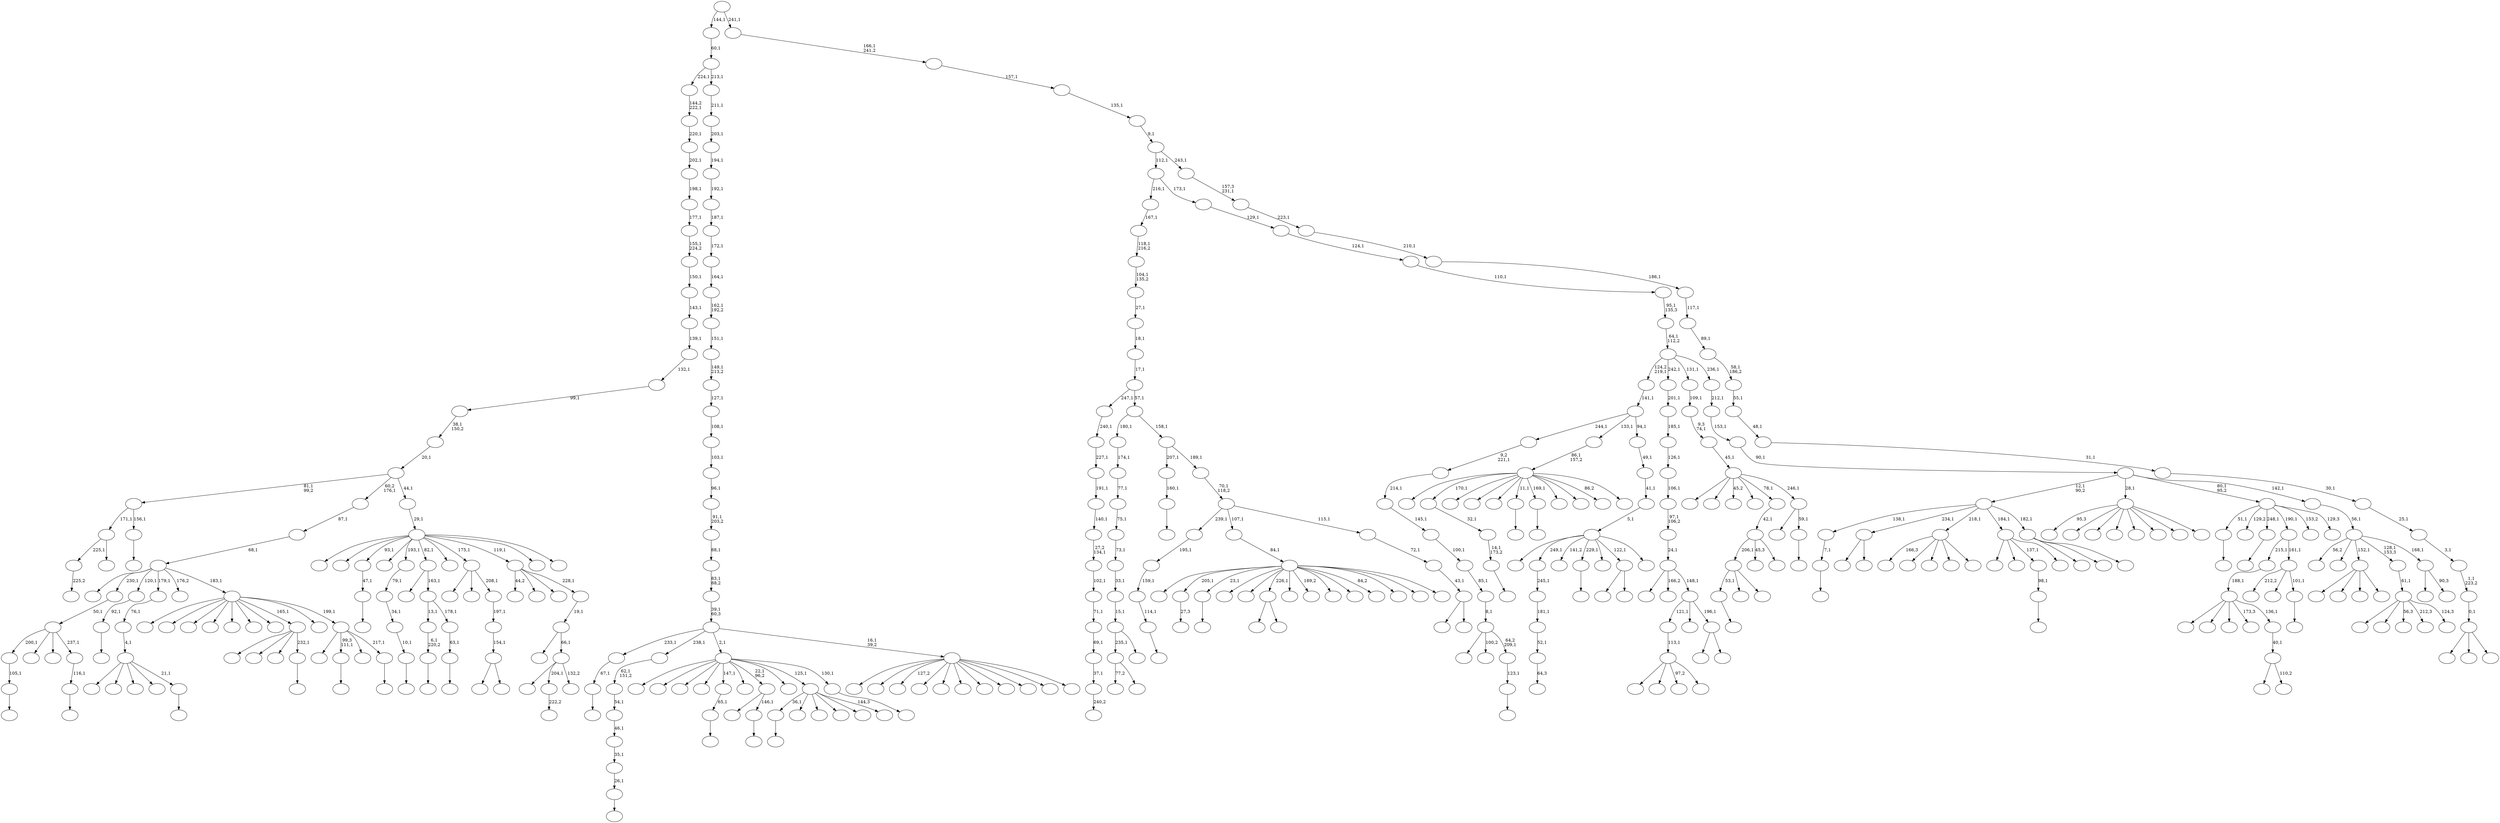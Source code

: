 digraph T {
	450 [label=""]
	449 [label=""]
	448 [label=""]
	447 [label=""]
	446 [label=""]
	445 [label=""]
	444 [label=""]
	443 [label=""]
	442 [label=""]
	441 [label=""]
	440 [label=""]
	439 [label=""]
	438 [label=""]
	437 [label=""]
	436 [label=""]
	435 [label=""]
	434 [label=""]
	433 [label=""]
	432 [label=""]
	431 [label=""]
	430 [label=""]
	429 [label=""]
	428 [label=""]
	427 [label=""]
	426 [label=""]
	425 [label=""]
	424 [label=""]
	423 [label=""]
	422 [label=""]
	421 [label=""]
	420 [label=""]
	419 [label=""]
	418 [label=""]
	417 [label=""]
	416 [label=""]
	415 [label=""]
	414 [label=""]
	413 [label=""]
	412 [label=""]
	411 [label=""]
	410 [label=""]
	409 [label=""]
	408 [label=""]
	407 [label=""]
	406 [label=""]
	405 [label=""]
	404 [label=""]
	403 [label=""]
	402 [label=""]
	401 [label=""]
	400 [label=""]
	399 [label=""]
	398 [label=""]
	397 [label=""]
	396 [label=""]
	395 [label=""]
	394 [label=""]
	393 [label=""]
	392 [label=""]
	391 [label=""]
	390 [label=""]
	389 [label=""]
	388 [label=""]
	387 [label=""]
	386 [label=""]
	385 [label=""]
	384 [label=""]
	383 [label=""]
	382 [label=""]
	381 [label=""]
	380 [label=""]
	379 [label=""]
	378 [label=""]
	377 [label=""]
	376 [label=""]
	375 [label=""]
	374 [label=""]
	373 [label=""]
	372 [label=""]
	371 [label=""]
	370 [label=""]
	369 [label=""]
	368 [label=""]
	367 [label=""]
	366 [label=""]
	365 [label=""]
	364 [label=""]
	363 [label=""]
	362 [label=""]
	361 [label=""]
	360 [label=""]
	359 [label=""]
	358 [label=""]
	357 [label=""]
	356 [label=""]
	355 [label=""]
	354 [label=""]
	353 [label=""]
	352 [label=""]
	351 [label=""]
	350 [label=""]
	349 [label=""]
	348 [label=""]
	347 [label=""]
	346 [label=""]
	345 [label=""]
	344 [label=""]
	343 [label=""]
	342 [label=""]
	341 [label=""]
	340 [label=""]
	339 [label=""]
	338 [label=""]
	337 [label=""]
	336 [label=""]
	335 [label=""]
	334 [label=""]
	333 [label=""]
	332 [label=""]
	331 [label=""]
	330 [label=""]
	329 [label=""]
	328 [label=""]
	327 [label=""]
	326 [label=""]
	325 [label=""]
	324 [label=""]
	323 [label=""]
	322 [label=""]
	321 [label=""]
	320 [label=""]
	319 [label=""]
	318 [label=""]
	317 [label=""]
	316 [label=""]
	315 [label=""]
	314 [label=""]
	313 [label=""]
	312 [label=""]
	311 [label=""]
	310 [label=""]
	309 [label=""]
	308 [label=""]
	307 [label=""]
	306 [label=""]
	305 [label=""]
	304 [label=""]
	303 [label=""]
	302 [label=""]
	301 [label=""]
	300 [label=""]
	299 [label=""]
	298 [label=""]
	297 [label=""]
	296 [label=""]
	295 [label=""]
	294 [label=""]
	293 [label=""]
	292 [label=""]
	291 [label=""]
	290 [label=""]
	289 [label=""]
	288 [label=""]
	287 [label=""]
	286 [label=""]
	285 [label=""]
	284 [label=""]
	283 [label=""]
	282 [label=""]
	281 [label=""]
	280 [label=""]
	279 [label=""]
	278 [label=""]
	277 [label=""]
	276 [label=""]
	275 [label=""]
	274 [label=""]
	273 [label=""]
	272 [label=""]
	271 [label=""]
	270 [label=""]
	269 [label=""]
	268 [label=""]
	267 [label=""]
	266 [label=""]
	265 [label=""]
	264 [label=""]
	263 [label=""]
	262 [label=""]
	261 [label=""]
	260 [label=""]
	259 [label=""]
	258 [label=""]
	257 [label=""]
	256 [label=""]
	255 [label=""]
	254 [label=""]
	253 [label=""]
	252 [label=""]
	251 [label=""]
	250 [label=""]
	249 [label=""]
	248 [label=""]
	247 [label=""]
	246 [label=""]
	245 [label=""]
	244 [label=""]
	243 [label=""]
	242 [label=""]
	241 [label=""]
	240 [label=""]
	239 [label=""]
	238 [label=""]
	237 [label=""]
	236 [label=""]
	235 [label=""]
	234 [label=""]
	233 [label=""]
	232 [label=""]
	231 [label=""]
	230 [label=""]
	229 [label=""]
	228 [label=""]
	227 [label=""]
	226 [label=""]
	225 [label=""]
	224 [label=""]
	223 [label=""]
	222 [label=""]
	221 [label=""]
	220 [label=""]
	219 [label=""]
	218 [label=""]
	217 [label=""]
	216 [label=""]
	215 [label=""]
	214 [label=""]
	213 [label=""]
	212 [label=""]
	211 [label=""]
	210 [label=""]
	209 [label=""]
	208 [label=""]
	207 [label=""]
	206 [label=""]
	205 [label=""]
	204 [label=""]
	203 [label=""]
	202 [label=""]
	201 [label=""]
	200 [label=""]
	199 [label=""]
	198 [label=""]
	197 [label=""]
	196 [label=""]
	195 [label=""]
	194 [label=""]
	193 [label=""]
	192 [label=""]
	191 [label=""]
	190 [label=""]
	189 [label=""]
	188 [label=""]
	187 [label=""]
	186 [label=""]
	185 [label=""]
	184 [label=""]
	183 [label=""]
	182 [label=""]
	181 [label=""]
	180 [label=""]
	179 [label=""]
	178 [label=""]
	177 [label=""]
	176 [label=""]
	175 [label=""]
	174 [label=""]
	173 [label=""]
	172 [label=""]
	171 [label=""]
	170 [label=""]
	169 [label=""]
	168 [label=""]
	167 [label=""]
	166 [label=""]
	165 [label=""]
	164 [label=""]
	163 [label=""]
	162 [label=""]
	161 [label=""]
	160 [label=""]
	159 [label=""]
	158 [label=""]
	157 [label=""]
	156 [label=""]
	155 [label=""]
	154 [label=""]
	153 [label=""]
	152 [label=""]
	151 [label=""]
	150 [label=""]
	149 [label=""]
	148 [label=""]
	147 [label=""]
	146 [label=""]
	145 [label=""]
	144 [label=""]
	143 [label=""]
	142 [label=""]
	141 [label=""]
	140 [label=""]
	139 [label=""]
	138 [label=""]
	137 [label=""]
	136 [label=""]
	135 [label=""]
	134 [label=""]
	133 [label=""]
	132 [label=""]
	131 [label=""]
	130 [label=""]
	129 [label=""]
	128 [label=""]
	127 [label=""]
	126 [label=""]
	125 [label=""]
	124 [label=""]
	123 [label=""]
	122 [label=""]
	121 [label=""]
	120 [label=""]
	119 [label=""]
	118 [label=""]
	117 [label=""]
	116 [label=""]
	115 [label=""]
	114 [label=""]
	113 [label=""]
	112 [label=""]
	111 [label=""]
	110 [label=""]
	109 [label=""]
	108 [label=""]
	107 [label=""]
	106 [label=""]
	105 [label=""]
	104 [label=""]
	103 [label=""]
	102 [label=""]
	101 [label=""]
	100 [label=""]
	99 [label=""]
	98 [label=""]
	97 [label=""]
	96 [label=""]
	95 [label=""]
	94 [label=""]
	93 [label=""]
	92 [label=""]
	91 [label=""]
	90 [label=""]
	89 [label=""]
	88 [label=""]
	87 [label=""]
	86 [label=""]
	85 [label=""]
	84 [label=""]
	83 [label=""]
	82 [label=""]
	81 [label=""]
	80 [label=""]
	79 [label=""]
	78 [label=""]
	77 [label=""]
	76 [label=""]
	75 [label=""]
	74 [label=""]
	73 [label=""]
	72 [label=""]
	71 [label=""]
	70 [label=""]
	69 [label=""]
	68 [label=""]
	67 [label=""]
	66 [label=""]
	65 [label=""]
	64 [label=""]
	63 [label=""]
	62 [label=""]
	61 [label=""]
	60 [label=""]
	59 [label=""]
	58 [label=""]
	57 [label=""]
	56 [label=""]
	55 [label=""]
	54 [label=""]
	53 [label=""]
	52 [label=""]
	51 [label=""]
	50 [label=""]
	49 [label=""]
	48 [label=""]
	47 [label=""]
	46 [label=""]
	45 [label=""]
	44 [label=""]
	43 [label=""]
	42 [label=""]
	41 [label=""]
	40 [label=""]
	39 [label=""]
	38 [label=""]
	37 [label=""]
	36 [label=""]
	35 [label=""]
	34 [label=""]
	33 [label=""]
	32 [label=""]
	31 [label=""]
	30 [label=""]
	29 [label=""]
	28 [label=""]
	27 [label=""]
	26 [label=""]
	25 [label=""]
	24 [label=""]
	23 [label=""]
	22 [label=""]
	21 [label=""]
	20 [label=""]
	19 [label=""]
	18 [label=""]
	17 [label=""]
	16 [label=""]
	15 [label=""]
	14 [label=""]
	13 [label=""]
	12 [label=""]
	11 [label=""]
	10 [label=""]
	9 [label=""]
	8 [label=""]
	7 [label=""]
	6 [label=""]
	5 [label=""]
	4 [label=""]
	3 [label=""]
	2 [label=""]
	1 [label=""]
	0 [label=""]
	444 -> 445 [label="225,2"]
	436 -> 437 [label="64,3"]
	435 -> 436 [label="52,1"]
	434 -> 435 [label="181,1"]
	433 -> 434 [label="245,1"]
	431 -> 432 [label=""]
	430 -> 431 [label="105,1"]
	425 -> 426 [label=""]
	419 -> 420 [label=""]
	415 -> 416 [label=""]
	414 -> 415 [label="160,1"]
	412 -> 413 [label="27,3"]
	409 -> 410 [label=""]
	404 -> 405 [label=""]
	400 -> 401 [label=""]
	390 -> 391 [label=""]
	389 -> 390 [label="14,1\n173,2"]
	388 -> 389 [label="32,1"]
	375 -> 376 [label=""]
	374 -> 375 [label="6,1\n220,2"]
	367 -> 368 [label=""]
	366 -> 367 [label="47,1"]
	362 -> 363 [label=""]
	361 -> 362 [label="7,1"]
	357 -> 358 [label="240,2"]
	356 -> 357 [label="37,1"]
	355 -> 356 [label="69,1"]
	354 -> 355 [label="71,1"]
	353 -> 354 [label="102,1"]
	352 -> 353 [label="27,2\n134,1"]
	351 -> 352 [label="140,1"]
	350 -> 351 [label="191,1"]
	349 -> 350 [label="227,1"]
	348 -> 349 [label="240,1"]
	344 -> 345 [label=""]
	337 -> 338 [label=""]
	336 -> 337 [label="114,1"]
	335 -> 336 [label="159,1"]
	334 -> 335 [label="195,1"]
	331 -> 419 [label="53,1"]
	331 -> 384 [label=""]
	331 -> 332 [label=""]
	329 -> 330 [label=""]
	328 -> 329 [label="67,1"]
	325 -> 398 [label=""]
	325 -> 326 [label=""]
	319 -> 448 [label="77,2"]
	319 -> 320 [label=""]
	316 -> 317 [label=""]
	315 -> 316 [label="116,1"]
	314 -> 430 [label="200,1"]
	314 -> 411 [label=""]
	314 -> 365 [label=""]
	314 -> 315 [label="237,1"]
	313 -> 314 [label="50,1"]
	306 -> 307 [label=""]
	305 -> 306 [label="10,1"]
	304 -> 305 [label="34,1"]
	303 -> 304 [label="79,1"]
	300 -> 319 [label="235,1"]
	300 -> 301 [label=""]
	299 -> 300 [label="15,1"]
	298 -> 299 [label="33,1"]
	297 -> 298 [label="73,1"]
	296 -> 297 [label="75,1"]
	295 -> 296 [label="77,1"]
	294 -> 295 [label="174,1"]
	286 -> 287 [label=""]
	285 -> 286 [label="65,1"]
	281 -> 311 [label=""]
	281 -> 282 [label=""]
	273 -> 274 [label=""]
	272 -> 273 [label="63,1"]
	271 -> 374 [label="13,1"]
	271 -> 272 [label="178,1"]
	270 -> 418 [label=""]
	270 -> 271 [label="163,1"]
	267 -> 268 [label=""]
	260 -> 261 [label=""]
	258 -> 259 [label=""]
	255 -> 256 [label=""]
	254 -> 255 [label="123,1"]
	253 -> 310 [label=""]
	253 -> 308 [label="100,2"]
	253 -> 254 [label="64,2\n209,1"]
	252 -> 253 [label="8,1"]
	251 -> 252 [label="85,1"]
	250 -> 251 [label="100,1"]
	249 -> 250 [label="145,1"]
	248 -> 249 [label="214,1"]
	247 -> 248 [label="9,2\n221,1"]
	245 -> 246 [label=""]
	244 -> 293 [label=""]
	244 -> 245 [label="146,1"]
	241 -> 380 [label=""]
	241 -> 321 [label=""]
	241 -> 275 [label="97,2"]
	241 -> 242 [label=""]
	240 -> 241 [label="113,1"]
	235 -> 372 [label=""]
	235 -> 236 [label="110,2"]
	234 -> 235 [label="40,1"]
	233 -> 443 [label=""]
	233 -> 402 [label=""]
	233 -> 394 [label=""]
	233 -> 359 [label="173,3"]
	233 -> 234 [label="136,1"]
	232 -> 233 [label="188,1"]
	230 -> 231 [label=""]
	229 -> 230 [label="26,1"]
	228 -> 229 [label="35,1"]
	227 -> 228 [label="46,1"]
	226 -> 227 [label="54,1"]
	225 -> 226 [label="62,1\n151,2"]
	218 -> 444 [label="225,1"]
	218 -> 219 [label=""]
	215 -> 216 [label=""]
	214 -> 407 [label=""]
	214 -> 343 [label=""]
	214 -> 318 [label=""]
	214 -> 215 [label="232,1"]
	211 -> 442 [label=""]
	211 -> 440 [label=""]
	211 -> 276 [label=""]
	211 -> 212 [label=""]
	209 -> 210 [label=""]
	208 -> 209 [label="92,1"]
	204 -> 429 [label=""]
	204 -> 424 [label=""]
	204 -> 378 [label="56,3"]
	204 -> 278 [label="212,3"]
	204 -> 205 [label="124,3"]
	203 -> 204 [label="61,1"]
	200 -> 201 [label=""]
	199 -> 218 [label="171,1"]
	199 -> 200 [label="156,1"]
	195 -> 196 [label=""]
	194 -> 377 [label="212,2"]
	194 -> 339 [label=""]
	194 -> 195 [label="101,1"]
	193 -> 232 [label="215,1"]
	193 -> 194 [label="161,1"]
	191 -> 192 [label=""]
	190 -> 395 [label=""]
	190 -> 373 [label=""]
	190 -> 323 [label=""]
	190 -> 243 [label=""]
	190 -> 191 [label="21,1"]
	189 -> 190 [label="4,1"]
	188 -> 189 [label="76,1"]
	186 -> 187 [label=""]
	185 -> 186 [label="98,1"]
	172 -> 382 [label=""]
	172 -> 173 [label=""]
	168 -> 385 [label="166,3"]
	168 -> 291 [label=""]
	168 -> 224 [label=""]
	168 -> 183 [label=""]
	168 -> 169 [label=""]
	166 -> 449 [label=""]
	166 -> 388 [label="170,1"]
	166 -> 371 [label=""]
	166 -> 322 [label=""]
	166 -> 309 [label=""]
	166 -> 260 [label="11,1"]
	166 -> 258 [label="169,1"]
	166 -> 257 [label=""]
	166 -> 202 [label=""]
	166 -> 198 [label="86,2"]
	166 -> 167 [label=""]
	165 -> 166 [label="86,1\n157,2"]
	163 -> 164 [label="222,2"]
	161 -> 162 [label=""]
	160 -> 423 [label=""]
	160 -> 409 [label="99,3\n111,1"]
	160 -> 364 [label=""]
	160 -> 161 [label="217,1"]
	159 -> 428 [label=""]
	159 -> 393 [label=""]
	159 -> 340 [label=""]
	159 -> 312 [label=""]
	159 -> 288 [label=""]
	159 -> 284 [label=""]
	159 -> 283 [label=""]
	159 -> 214 [label="165,1"]
	159 -> 170 [label=""]
	159 -> 160 [label="199,1"]
	158 -> 447 [label=""]
	158 -> 313 [label="230,1"]
	158 -> 208 [label="120,1"]
	158 -> 188 [label="179,1"]
	158 -> 180 [label="176,2"]
	158 -> 159 [label="183,1"]
	157 -> 158 [label="68,1"]
	156 -> 157 [label="87,1"]
	154 -> 333 [label=""]
	154 -> 222 [label=""]
	154 -> 185 [label="137,1"]
	154 -> 155 [label=""]
	150 -> 441 [label=""]
	150 -> 433 [label="249,1"]
	150 -> 427 [label="141,2"]
	150 -> 344 [label="229,1"]
	150 -> 264 [label=""]
	150 -> 172 [label="122,1"]
	150 -> 151 [label=""]
	149 -> 150 [label="5,1"]
	148 -> 149 [label="41,1"]
	147 -> 148 [label="49,1"]
	146 -> 247 [label="244,1"]
	146 -> 165 [label="133,1"]
	146 -> 147 [label="94,1"]
	145 -> 146 [label="141,1"]
	142 -> 404 [label="36,1"]
	142 -> 381 [label=""]
	142 -> 279 [label=""]
	142 -> 223 [label=""]
	142 -> 184 [label=""]
	142 -> 143 [label="144,3"]
	139 -> 369 [label=""]
	139 -> 178 [label=""]
	139 -> 140 [label=""]
	138 -> 361 [label="138,1"]
	138 -> 281 [label="234,1"]
	138 -> 168 [label="218,1"]
	138 -> 154 [label="184,1"]
	138 -> 139 [label="182,1"]
	136 -> 331 [label="206,1"]
	136 -> 292 [label="45,3"]
	136 -> 137 [label=""]
	135 -> 136 [label="42,1"]
	133 -> 421 [label=""]
	133 -> 412 [label="205,1"]
	133 -> 400 [label="23,1"]
	133 -> 387 [label=""]
	133 -> 360 [label=""]
	133 -> 325 [label="226,1"]
	133 -> 324 [label=""]
	133 -> 302 [label="189,2"]
	133 -> 290 [label=""]
	133 -> 269 [label=""]
	133 -> 221 [label="84,2"]
	133 -> 220 [label=""]
	133 -> 176 [label=""]
	133 -> 134 [label=""]
	132 -> 133 [label="84,1"]
	127 -> 439 [label=""]
	127 -> 128 [label=""]
	126 -> 127 [label="154,1"]
	125 -> 126 [label="197,1"]
	124 -> 379 [label=""]
	124 -> 129 [label=""]
	124 -> 125 [label="208,1"]
	122 -> 392 [label=""]
	122 -> 163 [label="204,1"]
	122 -> 123 [label="132,2"]
	121 -> 141 [label=""]
	121 -> 122 [label="66,1"]
	120 -> 121 [label="19,1"]
	119 -> 446 [label="44,2"]
	119 -> 144 [label=""]
	119 -> 130 [label=""]
	119 -> 120 [label="228,1"]
	117 -> 182 [label=""]
	117 -> 118 [label=""]
	116 -> 240 [label="121,1"]
	116 -> 213 [label=""]
	116 -> 117 [label="196,1"]
	115 -> 327 [label=""]
	115 -> 177 [label="166,2"]
	115 -> 116 [label="148,1"]
	114 -> 115 [label="24,1"]
	113 -> 114 [label="97,1\n106,2"]
	112 -> 113 [label="106,1"]
	111 -> 112 [label="126,1"]
	110 -> 111 [label="185,1"]
	109 -> 110 [label="201,1"]
	107 -> 280 [label="95,3"]
	107 -> 277 [label=""]
	107 -> 238 [label=""]
	107 -> 217 [label=""]
	107 -> 206 [label=""]
	107 -> 197 [label=""]
	107 -> 153 [label=""]
	107 -> 108 [label=""]
	104 -> 450 [label=""]
	104 -> 383 [label=""]
	104 -> 366 [label="93,1"]
	104 -> 346 [label=""]
	104 -> 303 [label="193,1"]
	104 -> 270 [label="82,1"]
	104 -> 179 [label=""]
	104 -> 124 [label="175,1"]
	104 -> 119 [label="119,1"]
	104 -> 106 [label=""]
	104 -> 105 [label=""]
	103 -> 104 [label="29,1"]
	102 -> 199 [label="81,1\n99,2"]
	102 -> 156 [label="60,2\n176,1"]
	102 -> 103 [label="44,1"]
	101 -> 102 [label="20,1"]
	100 -> 101 [label="38,1\n150,2"]
	99 -> 100 [label="99,1"]
	98 -> 99 [label="132,1"]
	97 -> 98 [label="139,1"]
	96 -> 97 [label="143,1"]
	95 -> 96 [label="150,1"]
	94 -> 95 [label="155,1\n224,2"]
	93 -> 94 [label="177,1"]
	92 -> 93 [label="198,1"]
	91 -> 92 [label="202,1"]
	90 -> 91 [label="220,1"]
	89 -> 90 [label="144,2\n222,1"]
	87 -> 88 [label=""]
	86 -> 408 [label=""]
	86 -> 399 [label=""]
	86 -> 397 [label=""]
	86 -> 341 [label=""]
	86 -> 285 [label="147,1"]
	86 -> 266 [label=""]
	86 -> 244 [label="22,1\n96,2"]
	86 -> 175 [label=""]
	86 -> 142 [label="125,1"]
	86 -> 87 [label="130,1"]
	83 -> 84 [label=""]
	82 -> 342 [label=""]
	82 -> 83 [label="59,1"]
	81 -> 438 [label=""]
	81 -> 417 [label=""]
	81 -> 370 [label="45,2"]
	81 -> 289 [label=""]
	81 -> 135 [label="78,1"]
	81 -> 82 [label="246,1"]
	80 -> 81 [label="45,1"]
	79 -> 80 [label="9,3\n74,1"]
	78 -> 79 [label="109,1"]
	76 -> 425 [label="51,1"]
	76 -> 386 [label="129,2"]
	76 -> 267 [label="248,1"]
	76 -> 193 [label="190,1"]
	76 -> 152 [label="153,2"]
	76 -> 77 [label="129,3"]
	74 -> 422 [label=""]
	74 -> 406 [label=""]
	74 -> 403 [label="127,2"]
	74 -> 263 [label=""]
	74 -> 239 [label=""]
	74 -> 237 [label=""]
	74 -> 207 [label=""]
	74 -> 174 [label=""]
	74 -> 131 [label=""]
	74 -> 85 [label=""]
	74 -> 75 [label=""]
	73 -> 328 [label="233,1"]
	73 -> 225 [label="238,1"]
	73 -> 86 [label="2,1"]
	73 -> 74 [label="16,1\n39,2"]
	72 -> 73 [label="39,1\n60,3"]
	71 -> 72 [label="83,1\n88,2"]
	70 -> 71 [label="88,1"]
	69 -> 70 [label="91,1\n203,2"]
	68 -> 69 [label="96,1"]
	67 -> 68 [label="103,1"]
	66 -> 67 [label="108,1"]
	65 -> 66 [label="127,1"]
	64 -> 65 [label="149,1\n213,2"]
	63 -> 64 [label="151,1"]
	62 -> 63 [label="162,1\n192,2"]
	61 -> 62 [label="164,1"]
	60 -> 61 [label="172,1"]
	59 -> 60 [label="187,1"]
	58 -> 59 [label="192,1"]
	57 -> 58 [label="194,1"]
	56 -> 57 [label="203,1"]
	55 -> 56 [label="211,1"]
	54 -> 89 [label="224,1"]
	54 -> 55 [label="213,1"]
	53 -> 54 [label="60,1"]
	51 -> 347 [label=""]
	51 -> 52 [label=""]
	50 -> 51 [label="43,1"]
	49 -> 50 [label="72,1"]
	48 -> 334 [label="239,1"]
	48 -> 132 [label="107,1"]
	48 -> 49 [label="115,1"]
	47 -> 48 [label="70,1\n118,2"]
	46 -> 414 [label="207,1"]
	46 -> 47 [label="189,1"]
	45 -> 294 [label="180,1"]
	45 -> 46 [label="158,1"]
	44 -> 348 [label="247,1"]
	44 -> 45 [label="57,1"]
	43 -> 44 [label="17,1"]
	42 -> 43 [label="18,1"]
	41 -> 42 [label="27,1"]
	40 -> 41 [label="104,1\n135,2"]
	39 -> 40 [label="118,1\n216,2"]
	38 -> 39 [label="167,1"]
	36 -> 181 [label=""]
	36 -> 37 [label="90,3"]
	35 -> 265 [label="56,2"]
	35 -> 262 [label=""]
	35 -> 211 [label="152,1"]
	35 -> 203 [label="128,1\n153,3"]
	35 -> 36 [label="168,1"]
	34 -> 35 [label="56,1"]
	33 -> 138 [label="12,1\n90,2"]
	33 -> 107 [label="28,1"]
	33 -> 76 [label="80,1\n95,2"]
	33 -> 34 [label="142,1"]
	32 -> 33 [label="90,1"]
	31 -> 32 [label="153,1"]
	30 -> 31 [label="212,1"]
	29 -> 145 [label="124,2\n219,1"]
	29 -> 109 [label="242,1"]
	29 -> 78 [label="131,1"]
	29 -> 30 [label="236,1"]
	28 -> 29 [label="64,1\n112,2"]
	27 -> 28 [label="95,1\n135,3"]
	26 -> 27 [label="110,1"]
	25 -> 26 [label="124,1"]
	24 -> 25 [label="129,1"]
	23 -> 38 [label="216,1"]
	23 -> 24 [label="173,1"]
	21 -> 396 [label=""]
	21 -> 171 [label=""]
	21 -> 22 [label=""]
	20 -> 21 [label="0,1"]
	19 -> 20 [label="1,1\n223,2"]
	18 -> 19 [label="3,1"]
	17 -> 18 [label="25,1"]
	16 -> 17 [label="30,1"]
	15 -> 16 [label="31,1"]
	14 -> 15 [label="48,1"]
	13 -> 14 [label="55,1"]
	12 -> 13 [label="58,1\n186,2"]
	11 -> 12 [label="89,1"]
	10 -> 11 [label="117,1"]
	9 -> 10 [label="186,1"]
	8 -> 9 [label="210,1"]
	7 -> 8 [label="223,1"]
	6 -> 7 [label="157,3\n231,1"]
	5 -> 23 [label="112,1"]
	5 -> 6 [label="243,1"]
	4 -> 5 [label="9,1"]
	3 -> 4 [label="135,1"]
	2 -> 3 [label="157,1"]
	1 -> 2 [label="166,1\n241,2"]
	0 -> 53 [label="144,1"]
	0 -> 1 [label="241,1"]
}
